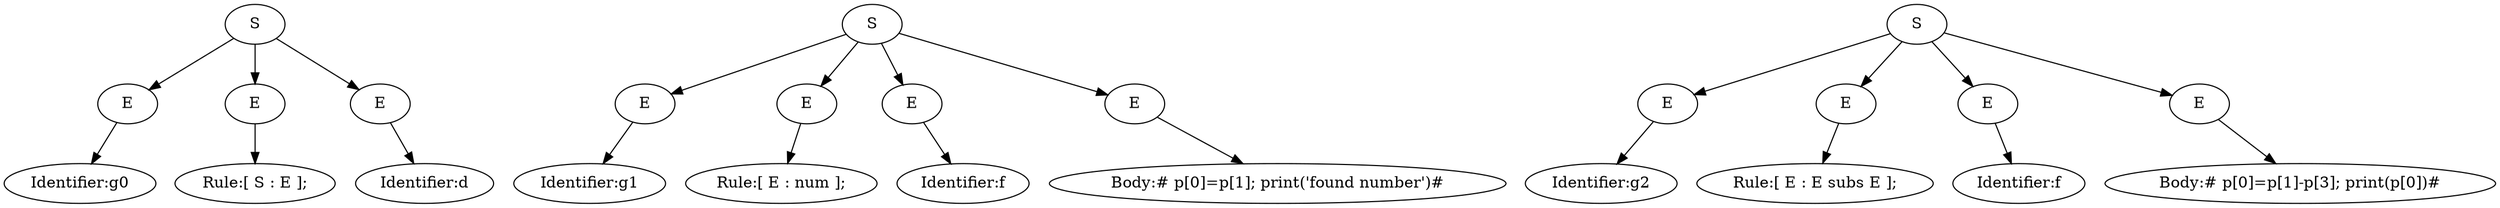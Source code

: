 digraph G { ordering=out 
n0 [ label = "Identifier:g0"];
n1 [ label = "E"];
n1->n0;
n2 [ label = "Rule:[ S : E ];"];
n3 [ label = "E"];
n3->n2;
n4 [ label = "Identifier:d"];
n5 [ label = "E"];
n5->n4;
n6 [ label = "S"];
n6->n1;
n6->n3;
n6->n5;
n7 [ label = "Identifier:g1"];
n8 [ label = "E"];
n8->n7;
n9 [ label = "Rule:[ E : num ];"];
n10 [ label = "E"];
n10->n9;
n11 [ label = "Identifier:f"];
n12 [ label = "E"];
n12->n11;
n13 [ label = "Body:# p[0]=p[1]; print('found number')#"];
n14 [ label = "E"];
n14->n13;
n15 [ label = "S"];
n15->n8;
n15->n10;
n15->n12;
n15->n14;
n16 [ label = "Identifier:g2"];
n17 [ label = "E"];
n17->n16;
n18 [ label = "Rule:[ E : E subs E ];"];
n19 [ label = "E"];
n19->n18;
n20 [ label = "Identifier:f"];
n21 [ label = "E"];
n21->n20;
n22 [ label = "Body:# p[0]=p[1]-p[3]; print(p[0])#"];
n23 [ label = "E"];
n23->n22;
n24 [ label = "S"];
n24->n17;
n24->n19;
n24->n21;
n24->n23;
}